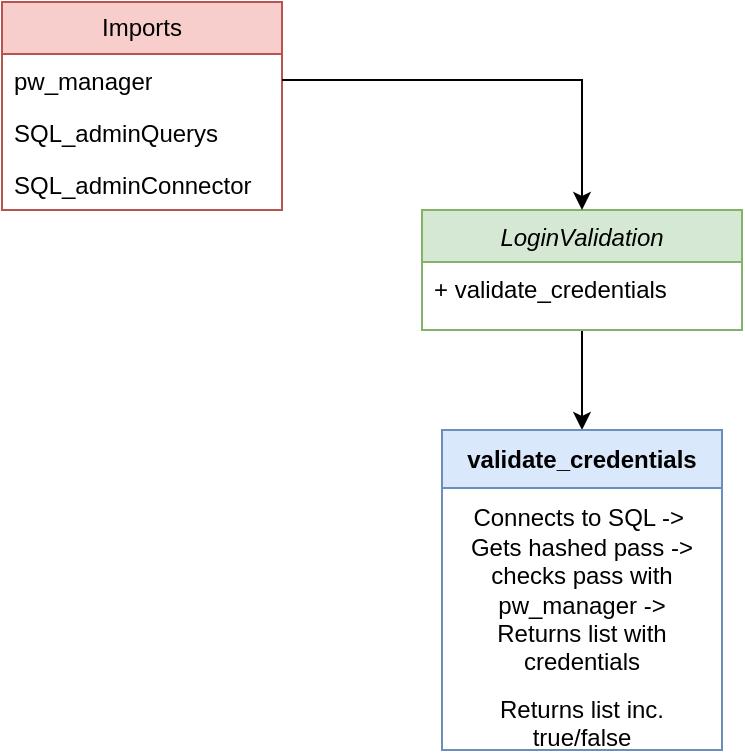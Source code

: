 <mxfile version="22.0.3" type="device">
  <diagram id="C5RBs43oDa-KdzZeNtuy" name="Page-1">
    <mxGraphModel dx="1098" dy="709" grid="1" gridSize="10" guides="1" tooltips="1" connect="1" arrows="1" fold="1" page="1" pageScale="1" pageWidth="827" pageHeight="1169" math="0" shadow="0">
      <root>
        <mxCell id="WIyWlLk6GJQsqaUBKTNV-0" />
        <mxCell id="WIyWlLk6GJQsqaUBKTNV-1" parent="WIyWlLk6GJQsqaUBKTNV-0" />
        <mxCell id="Thap8bTJU9958aDMOBDP-8" style="edgeStyle=orthogonalEdgeStyle;rounded=0;orthogonalLoop=1;jettySize=auto;html=1;exitX=0.5;exitY=1;exitDx=0;exitDy=0;entryX=0.5;entryY=0;entryDx=0;entryDy=0;" edge="1" parent="WIyWlLk6GJQsqaUBKTNV-1" source="zkfFHV4jXpPFQw0GAbJ--0" target="Thap8bTJU9958aDMOBDP-5">
          <mxGeometry relative="1" as="geometry" />
        </mxCell>
        <mxCell id="zkfFHV4jXpPFQw0GAbJ--0" value="LoginValidation" style="swimlane;fontStyle=2;align=center;verticalAlign=top;childLayout=stackLayout;horizontal=1;startSize=26;horizontalStack=0;resizeParent=1;resizeLast=0;collapsible=1;marginBottom=0;rounded=0;shadow=0;strokeWidth=1;fillColor=#d5e8d4;strokeColor=#82b366;" parent="WIyWlLk6GJQsqaUBKTNV-1" vertex="1">
          <mxGeometry x="320" y="240" width="160" height="60" as="geometry">
            <mxRectangle x="230" y="140" width="160" height="26" as="alternateBounds" />
          </mxGeometry>
        </mxCell>
        <mxCell id="zkfFHV4jXpPFQw0GAbJ--1" value="+ validate_credentials" style="text;align=left;verticalAlign=top;spacingLeft=4;spacingRight=4;overflow=hidden;rotatable=0;points=[[0,0.5],[1,0.5]];portConstraint=eastwest;" parent="zkfFHV4jXpPFQw0GAbJ--0" vertex="1">
          <mxGeometry y="26" width="160" height="26" as="geometry" />
        </mxCell>
        <mxCell id="Thap8bTJU9958aDMOBDP-0" value="Imports" style="swimlane;fontStyle=0;childLayout=stackLayout;horizontal=1;startSize=26;fillColor=#f8cecc;horizontalStack=0;resizeParent=1;resizeParentMax=0;resizeLast=0;collapsible=1;marginBottom=0;whiteSpace=wrap;html=1;strokeColor=#b85450;" vertex="1" parent="WIyWlLk6GJQsqaUBKTNV-1">
          <mxGeometry x="110" y="136" width="140" height="104" as="geometry" />
        </mxCell>
        <mxCell id="Thap8bTJU9958aDMOBDP-1" value="pw_manager" style="text;strokeColor=none;fillColor=none;align=left;verticalAlign=top;spacingLeft=4;spacingRight=4;overflow=hidden;rotatable=0;points=[[0,0.5],[1,0.5]];portConstraint=eastwest;whiteSpace=wrap;html=1;" vertex="1" parent="Thap8bTJU9958aDMOBDP-0">
          <mxGeometry y="26" width="140" height="26" as="geometry" />
        </mxCell>
        <mxCell id="Thap8bTJU9958aDMOBDP-2" value="SQL_adminQuerys" style="text;strokeColor=none;fillColor=none;align=left;verticalAlign=top;spacingLeft=4;spacingRight=4;overflow=hidden;rotatable=0;points=[[0,0.5],[1,0.5]];portConstraint=eastwest;whiteSpace=wrap;html=1;" vertex="1" parent="Thap8bTJU9958aDMOBDP-0">
          <mxGeometry y="52" width="140" height="26" as="geometry" />
        </mxCell>
        <mxCell id="Thap8bTJU9958aDMOBDP-3" value="SQL_adminConnector" style="text;strokeColor=none;fillColor=none;align=left;verticalAlign=top;spacingLeft=4;spacingRight=4;overflow=hidden;rotatable=0;points=[[0,0.5],[1,0.5]];portConstraint=eastwest;whiteSpace=wrap;html=1;" vertex="1" parent="Thap8bTJU9958aDMOBDP-0">
          <mxGeometry y="78" width="140" height="26" as="geometry" />
        </mxCell>
        <mxCell id="Thap8bTJU9958aDMOBDP-4" style="edgeStyle=orthogonalEdgeStyle;rounded=0;orthogonalLoop=1;jettySize=auto;html=1;entryX=0.5;entryY=0;entryDx=0;entryDy=0;" edge="1" parent="WIyWlLk6GJQsqaUBKTNV-1" source="Thap8bTJU9958aDMOBDP-1" target="zkfFHV4jXpPFQw0GAbJ--0">
          <mxGeometry relative="1" as="geometry" />
        </mxCell>
        <mxCell id="Thap8bTJU9958aDMOBDP-5" value="validate_credentials" style="swimlane;fontStyle=1;align=center;verticalAlign=middle;childLayout=stackLayout;horizontal=1;startSize=29;horizontalStack=0;resizeParent=1;resizeParentMax=0;resizeLast=0;collapsible=0;marginBottom=0;html=1;whiteSpace=wrap;fillColor=#dae8fc;strokeColor=#6c8ebf;" vertex="1" parent="WIyWlLk6GJQsqaUBKTNV-1">
          <mxGeometry x="330" y="350" width="140" height="160" as="geometry" />
        </mxCell>
        <mxCell id="Thap8bTJU9958aDMOBDP-6" value="Connects to SQL -&amp;gt;&amp;nbsp;&lt;br&gt;Gets hashed pass -&amp;gt;&lt;br&gt;checks pass with pw_manager -&amp;gt;&lt;br&gt;Returns list with credentials" style="text;html=1;strokeColor=none;fillColor=none;align=center;verticalAlign=middle;spacingLeft=4;spacingRight=4;overflow=hidden;rotatable=0;points=[[0,0.5],[1,0.5]];portConstraint=eastwest;whiteSpace=wrap;" vertex="1" parent="Thap8bTJU9958aDMOBDP-5">
          <mxGeometry y="29" width="140" height="101" as="geometry" />
        </mxCell>
        <mxCell id="Thap8bTJU9958aDMOBDP-7" value="Returns list inc. true/false" style="text;html=1;strokeColor=none;fillColor=none;align=center;verticalAlign=middle;spacingLeft=4;spacingRight=4;overflow=hidden;rotatable=0;points=[[0,0.5],[1,0.5]];portConstraint=eastwest;whiteSpace=wrap;" vertex="1" parent="Thap8bTJU9958aDMOBDP-5">
          <mxGeometry y="130" width="140" height="30" as="geometry" />
        </mxCell>
      </root>
    </mxGraphModel>
  </diagram>
</mxfile>
